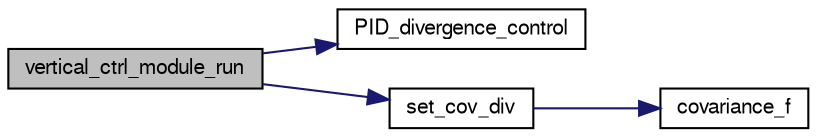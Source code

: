 digraph "vertical_ctrl_module_run"
{
  edge [fontname="FreeSans",fontsize="10",labelfontname="FreeSans",labelfontsize="10"];
  node [fontname="FreeSans",fontsize="10",shape=record];
  rankdir="LR";
  Node1 [label="vertical_ctrl_module_run",height=0.2,width=0.4,color="black", fillcolor="grey75", style="filled", fontcolor="black"];
  Node1 -> Node2 [color="midnightblue",fontsize="10",style="solid",fontname="FreeSans"];
  Node2 [label="PID_divergence_control",height=0.2,width=0.4,color="black", fillcolor="white", style="filled",URL="$optical__flow__functions_8c.html#a2488841685962503d134003daaae77f8",tooltip="Determine and set the thrust for constant divergence control. "];
  Node1 -> Node3 [color="midnightblue",fontsize="10",style="solid",fontname="FreeSans"];
  Node3 [label="set_cov_div",height=0.2,width=0.4,color="black", fillcolor="white", style="filled",URL="$optical__flow__functions_8c.html#a43d4f7bf1b6e93b4b62a84bbfb3d4813",tooltip="Set the covariance of the divergence and the thrust / past divergence This funciton should only be ca..."];
  Node3 -> Node4 [color="midnightblue",fontsize="10",style="solid",fontname="FreeSans"];
  Node4 [label="covariance_f",height=0.2,width=0.4,color="black", fillcolor="white", style="filled",URL="$pprz__stat_8c.html#ac75c0169ede28d21ada6d51e7431ea18",tooltip="Compute the covariance of two arrays V(X) = E[(X-E[X])(Y-E[Y])] = E[XY] - E[X]E[Y] where E[X] is the ..."];
}
